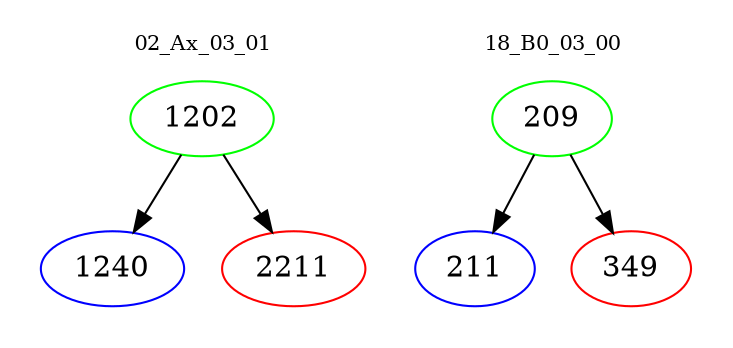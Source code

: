 digraph{
subgraph cluster_0 {
color = white
label = "02_Ax_03_01";
fontsize=10;
T0_1202 [label="1202", color="green"]
T0_1202 -> T0_1240 [color="black"]
T0_1240 [label="1240", color="blue"]
T0_1202 -> T0_2211 [color="black"]
T0_2211 [label="2211", color="red"]
}
subgraph cluster_1 {
color = white
label = "18_B0_03_00";
fontsize=10;
T1_209 [label="209", color="green"]
T1_209 -> T1_211 [color="black"]
T1_211 [label="211", color="blue"]
T1_209 -> T1_349 [color="black"]
T1_349 [label="349", color="red"]
}
}
